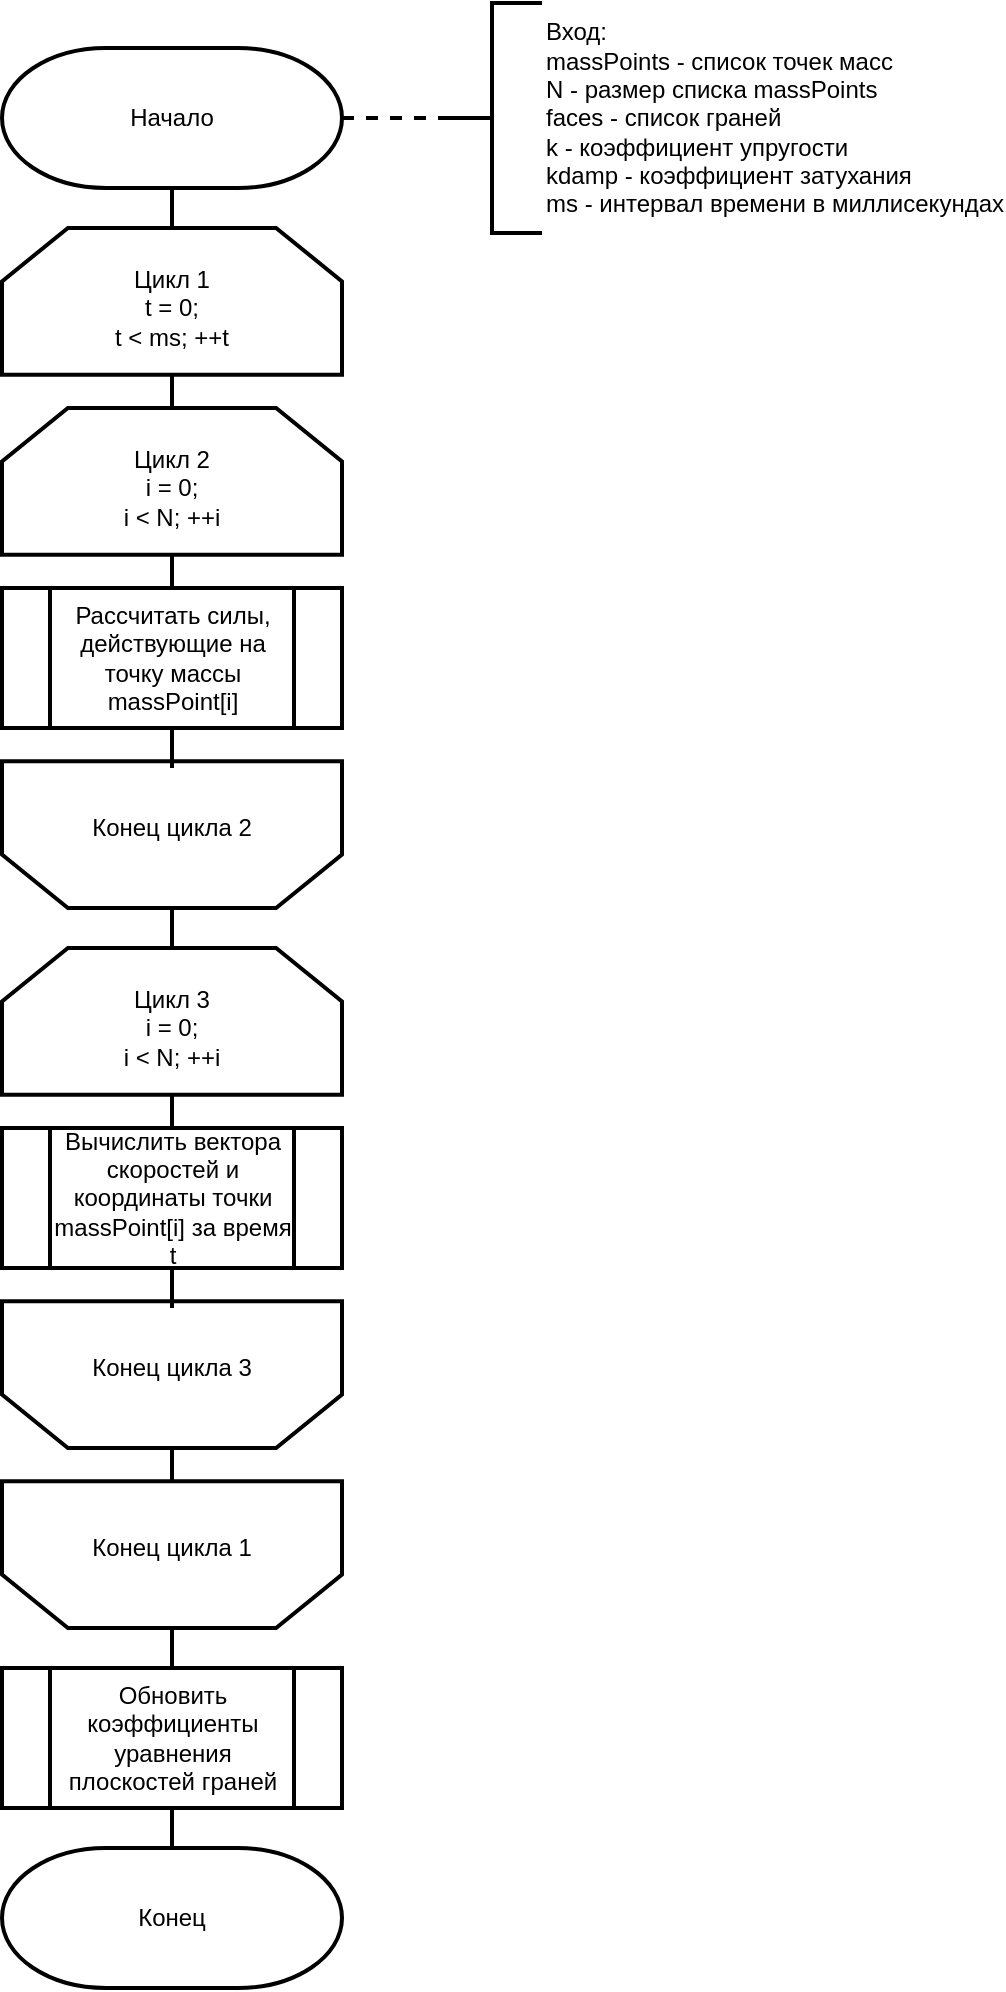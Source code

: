 <mxfile version="20.6.0" type="device"><diagram id="RQfWwE0GxTtF4_E6NPHU" name="Page-1"><mxGraphModel dx="1422" dy="738" grid="1" gridSize="10" guides="1" tooltips="1" connect="1" arrows="1" fold="1" page="1" pageScale="1" pageWidth="850" pageHeight="1100" math="0" shadow="0"><root><mxCell id="0"/><mxCell id="1" parent="0"/><mxCell id="FLx5JjDB00WB3iHDKI2o-13" style="edgeStyle=orthogonalEdgeStyle;rounded=0;orthogonalLoop=1;jettySize=auto;html=1;exitX=1;exitY=0.5;exitDx=0;exitDy=0;exitPerimeter=0;endArrow=none;endFill=0;dashed=1;strokeWidth=2;" parent="1" source="FLx5JjDB00WB3iHDKI2o-7" target="FLx5JjDB00WB3iHDKI2o-11" edge="1"><mxGeometry relative="1" as="geometry"/></mxCell><mxCell id="FLx5JjDB00WB3iHDKI2o-7" value="Начало" style="strokeWidth=2;html=1;shape=mxgraph.flowchart.terminator;whiteSpace=wrap;rounded=0;" parent="1" vertex="1"><mxGeometry x="340" y="30" width="170" height="70" as="geometry"/></mxCell><mxCell id="FLx5JjDB00WB3iHDKI2o-16" style="edgeStyle=orthogonalEdgeStyle;rounded=0;orthogonalLoop=1;jettySize=auto;html=1;exitX=0.5;exitY=1;exitDx=0;exitDy=0;exitPerimeter=0;strokeWidth=2;endArrow=none;endFill=0;" parent="1" source="FLx5JjDB00WB3iHDKI2o-8" target="FLx5JjDB00WB3iHDKI2o-14" edge="1"><mxGeometry relative="1" as="geometry"/></mxCell><mxCell id="FLx5JjDB00WB3iHDKI2o-30" style="edgeStyle=orthogonalEdgeStyle;rounded=0;orthogonalLoop=1;jettySize=auto;html=1;exitX=0.5;exitY=0;exitDx=0;exitDy=0;exitPerimeter=0;strokeWidth=2;endArrow=none;endFill=0;" parent="1" source="FLx5JjDB00WB3iHDKI2o-8" target="FLx5JjDB00WB3iHDKI2o-26" edge="1"><mxGeometry relative="1" as="geometry"/></mxCell><mxCell id="FLx5JjDB00WB3iHDKI2o-8" value="&lt;div&gt;Цикл 2&lt;br&gt;&lt;/div&gt;&lt;div&gt;i = 0;&lt;/div&gt;&lt;div&gt;i &amp;lt; N; ++i&lt;/div&gt;" style="strokeWidth=2;html=1;shape=stencil(rZVNb4MwDIZ/Ta5VIGIrx4m1p6qXHnZOqTuiQhIF1m7/fikuGh+DUa8SB/wa3gcbW2EiKTNpgYVcywKYeGVhuDHGemGjClX50N9mmHjiGF4wjJcYytJCWqF2lk7JfQ6YKStnTnBRh+rmoHQGDl3FivEX/8z1EklqtPYmyuiyk2nlvZlU2r/LP9GMLyLEfN1ijKwnFFCB66g/5W1RYOGaTArmkXYEUreihvsX6e1+UkAjrSjd67OCmbAtoS6+4GEPFy9n8nYkXkytjtTLZusI1Y3wROKVsQUUyV6mp3dnPvTh16+08rrcg0STLswZWkPX69VUAxqHXOmWw/O/HXoNfIBFFN1vwR/sQCmD8jfS3JQwMbReH0xErY6MkUiOxsHEfB1VnuM5Mja6A4NaxXOtFr4B);whiteSpace=wrap;rounded=0;" parent="1" vertex="1"><mxGeometry x="340" y="210" width="170" height="80" as="geometry"/></mxCell><mxCell id="FLx5JjDB00WB3iHDKI2o-21" style="edgeStyle=orthogonalEdgeStyle;rounded=0;orthogonalLoop=1;jettySize=auto;html=1;exitX=0.5;exitY=0;exitDx=0;exitDy=0;exitPerimeter=0;strokeWidth=2;endArrow=none;endFill=0;" parent="1" source="FLx5JjDB00WB3iHDKI2o-9" target="FLx5JjDB00WB3iHDKI2o-18" edge="1"><mxGeometry relative="1" as="geometry"/></mxCell><mxCell id="FLx5JjDB00WB3iHDKI2o-9" value="Конец цикла 2" style="strokeWidth=2;html=1;shape=stencil(rZVNb4MwDIZ/Ta5VIGIrx4m1p6qXHnZOqTuiQhIF1m7/fikuGh+DUa8SB/wa3gcbW2EiKTNpgYVcywKYeGVhuDHGemGjClX50N9mmHjiGF4wjJcYytJCWqF2lk7JfQ6YKStnTnBRh+rmoHQGDl3FivEX/8z1EklqtPYmyuiyk2nlvZlU2r/LP9GMLyLEfN1ijKwnFFCB66g/5W1RYOGaTArmkXYEUreihvsX6e1+UkAjrSjd67OCmbAtoS6+4GEPFy9n8nYkXkytjtTLZusI1Y3wROKVsQUUyV6mp3dnPvTh16+08rrcg0STLswZWkPX69VUAxqHXOmWw/O/HXoNfIBFFN1vwR/sQCmD8jfS3JQwMbReH0xErY6MkUiOxsHEfB1VnuM5Mja6A4NaxXOtFr4B);whiteSpace=wrap;rounded=0;direction=west;" parent="1" vertex="1"><mxGeometry x="340" y="380" width="170" height="80" as="geometry"/></mxCell><mxCell id="FLx5JjDB00WB3iHDKI2o-11" value="Вход:&lt;br&gt;massPoints - список точек масс&lt;br&gt;N - размер списка massPoints&lt;br&gt;&lt;div&gt;faces - список граней&lt;/div&gt;&lt;div&gt;k - коэффициент упругости&lt;br&gt;kdamp - коэффициент затухания&lt;/div&gt;&lt;div&gt;ms - интервал времени в миллисекундах&lt;br&gt;&lt;/div&gt;" style="strokeWidth=2;html=1;shape=mxgraph.flowchart.annotation_2;align=left;labelPosition=right;pointerEvents=1;rounded=0;" parent="1" vertex="1"><mxGeometry x="560" y="7.5" width="50" height="115" as="geometry"/></mxCell><mxCell id="FLx5JjDB00WB3iHDKI2o-17" style="edgeStyle=orthogonalEdgeStyle;rounded=0;orthogonalLoop=1;jettySize=auto;html=1;exitX=0.5;exitY=1;exitDx=0;exitDy=0;strokeWidth=2;endArrow=none;endFill=0;" parent="1" source="FLx5JjDB00WB3iHDKI2o-14" target="FLx5JjDB00WB3iHDKI2o-9" edge="1"><mxGeometry relative="1" as="geometry"/></mxCell><mxCell id="FLx5JjDB00WB3iHDKI2o-14" value="Рассчитать силы, действующие на точку массы massPoint[i]" style="verticalLabelPosition=middle;verticalAlign=middle;html=1;shape=process;whiteSpace=wrap;rounded=0;size=0.14;arcSize=6;strokeWidth=2;labelPosition=center;align=center;" parent="1" vertex="1"><mxGeometry x="340" y="300" width="170" height="70" as="geometry"/></mxCell><mxCell id="FLx5JjDB00WB3iHDKI2o-22" style="edgeStyle=orthogonalEdgeStyle;rounded=0;orthogonalLoop=1;jettySize=auto;html=1;exitX=0.5;exitY=1;exitDx=0;exitDy=0;exitPerimeter=0;strokeWidth=2;endArrow=none;endFill=0;" parent="1" source="FLx5JjDB00WB3iHDKI2o-18" target="FLx5JjDB00WB3iHDKI2o-20" edge="1"><mxGeometry relative="1" as="geometry"/></mxCell><mxCell id="FLx5JjDB00WB3iHDKI2o-18" value="&lt;div&gt;Цикл 3&lt;br&gt;&lt;/div&gt;&lt;div&gt;i = 0;&lt;/div&gt;&lt;div&gt;i &amp;lt; N; ++i&lt;/div&gt;" style="strokeWidth=2;html=1;shape=stencil(rZVNb4MwDIZ/Ta5VIGIrx4m1p6qXHnZOqTuiQhIF1m7/fikuGh+DUa8SB/wa3gcbW2EiKTNpgYVcywKYeGVhuDHGemGjClX50N9mmHjiGF4wjJcYytJCWqF2lk7JfQ6YKStnTnBRh+rmoHQGDl3FivEX/8z1EklqtPYmyuiyk2nlvZlU2r/LP9GMLyLEfN1ijKwnFFCB66g/5W1RYOGaTArmkXYEUreihvsX6e1+UkAjrSjd67OCmbAtoS6+4GEPFy9n8nYkXkytjtTLZusI1Y3wROKVsQUUyV6mp3dnPvTh16+08rrcg0STLswZWkPX69VUAxqHXOmWw/O/HXoNfIBFFN1vwR/sQCmD8jfS3JQwMbReH0xErY6MkUiOxsHEfB1VnuM5Mja6A4NaxXOtFr4B);whiteSpace=wrap;rounded=0;" parent="1" vertex="1"><mxGeometry x="340" y="480" width="170" height="80" as="geometry"/></mxCell><mxCell id="FLx5JjDB00WB3iHDKI2o-28" style="edgeStyle=orthogonalEdgeStyle;rounded=0;orthogonalLoop=1;jettySize=auto;html=1;exitX=0.5;exitY=0;exitDx=0;exitDy=0;exitPerimeter=0;strokeWidth=2;endArrow=none;endFill=0;" parent="1" source="FLx5JjDB00WB3iHDKI2o-19" target="FLx5JjDB00WB3iHDKI2o-27" edge="1"><mxGeometry relative="1" as="geometry"/></mxCell><mxCell id="FLx5JjDB00WB3iHDKI2o-19" value="Конец цикла 3" style="strokeWidth=2;html=1;shape=stencil(rZVNb4MwDIZ/Ta5VIGIrx4m1p6qXHnZOqTuiQhIF1m7/fikuGh+DUa8SB/wa3gcbW2EiKTNpgYVcywKYeGVhuDHGemGjClX50N9mmHjiGF4wjJcYytJCWqF2lk7JfQ6YKStnTnBRh+rmoHQGDl3FivEX/8z1EklqtPYmyuiyk2nlvZlU2r/LP9GMLyLEfN1ijKwnFFCB66g/5W1RYOGaTArmkXYEUreihvsX6e1+UkAjrSjd67OCmbAtoS6+4GEPFy9n8nYkXkytjtTLZusI1Y3wROKVsQUUyV6mp3dnPvTh16+08rrcg0STLswZWkPX69VUAxqHXOmWw/O/HXoNfIBFFN1vwR/sQCmD8jfS3JQwMbReH0xErY6MkUiOxsHEfB1VnuM5Mja6A4NaxXOtFr4B);whiteSpace=wrap;rounded=0;direction=west;" parent="1" vertex="1"><mxGeometry x="340" y="650" width="170" height="80" as="geometry"/></mxCell><mxCell id="FLx5JjDB00WB3iHDKI2o-23" style="edgeStyle=orthogonalEdgeStyle;rounded=0;orthogonalLoop=1;jettySize=auto;html=1;exitX=0.5;exitY=1;exitDx=0;exitDy=0;strokeWidth=2;endArrow=none;endFill=0;" parent="1" source="FLx5JjDB00WB3iHDKI2o-20" target="FLx5JjDB00WB3iHDKI2o-19" edge="1"><mxGeometry relative="1" as="geometry"/></mxCell><mxCell id="FLx5JjDB00WB3iHDKI2o-20" value="Вычислить вектора скоростей и координаты точки massPoint[i] за время t" style="verticalLabelPosition=middle;verticalAlign=middle;html=1;shape=process;whiteSpace=wrap;rounded=0;size=0.14;arcSize=6;strokeWidth=2;labelPosition=center;align=center;" parent="1" vertex="1"><mxGeometry x="340" y="570" width="170" height="70" as="geometry"/></mxCell><mxCell id="sdAkkCUmndSQtZu9oEF9-4" style="edgeStyle=orthogonalEdgeStyle;rounded=0;orthogonalLoop=1;jettySize=auto;html=1;exitX=0.5;exitY=0;exitDx=0;exitDy=0;exitPerimeter=0;strokeWidth=2;endArrow=none;endFill=0;" edge="1" parent="1" source="FLx5JjDB00WB3iHDKI2o-24" target="sdAkkCUmndSQtZu9oEF9-1"><mxGeometry relative="1" as="geometry"/></mxCell><mxCell id="FLx5JjDB00WB3iHDKI2o-24" value="Конец" style="strokeWidth=2;html=1;shape=mxgraph.flowchart.terminator;whiteSpace=wrap;rounded=0;" parent="1" vertex="1"><mxGeometry x="340" y="930" width="170" height="70" as="geometry"/></mxCell><mxCell id="FLx5JjDB00WB3iHDKI2o-31" style="edgeStyle=orthogonalEdgeStyle;rounded=0;orthogonalLoop=1;jettySize=auto;html=1;exitX=0.5;exitY=0;exitDx=0;exitDy=0;exitPerimeter=0;strokeWidth=2;endArrow=none;endFill=0;" parent="1" source="FLx5JjDB00WB3iHDKI2o-26" target="FLx5JjDB00WB3iHDKI2o-7" edge="1"><mxGeometry relative="1" as="geometry"/></mxCell><mxCell id="FLx5JjDB00WB3iHDKI2o-26" value="&lt;div&gt;Цикл 1&lt;br&gt;&lt;/div&gt;&lt;div&gt;t = 0;&lt;/div&gt;&lt;div&gt;t &amp;lt; ms; ++t&lt;/div&gt;" style="strokeWidth=2;html=1;shape=stencil(rZVNb4MwDIZ/Ta5VIGIrx4m1p6qXHnZOqTuiQhIF1m7/fikuGh+DUa8SB/wa3gcbW2EiKTNpgYVcywKYeGVhuDHGemGjClX50N9mmHjiGF4wjJcYytJCWqF2lk7JfQ6YKStnTnBRh+rmoHQGDl3FivEX/8z1EklqtPYmyuiyk2nlvZlU2r/LP9GMLyLEfN1ijKwnFFCB66g/5W1RYOGaTArmkXYEUreihvsX6e1+UkAjrSjd67OCmbAtoS6+4GEPFy9n8nYkXkytjtTLZusI1Y3wROKVsQUUyV6mp3dnPvTh16+08rrcg0STLswZWkPX69VUAxqHXOmWw/O/HXoNfIBFFN1vwR/sQCmD8jfS3JQwMbReH0xErY6MkUiOxsHEfB1VnuM5Mja6A4NaxXOtFr4B);whiteSpace=wrap;rounded=0;" parent="1" vertex="1"><mxGeometry x="340" y="120" width="170" height="80" as="geometry"/></mxCell><mxCell id="sdAkkCUmndSQtZu9oEF9-2" style="edgeStyle=orthogonalEdgeStyle;rounded=0;orthogonalLoop=1;jettySize=auto;html=1;exitX=0.5;exitY=0;exitDx=0;exitDy=0;exitPerimeter=0;strokeWidth=2;endArrow=none;endFill=0;" edge="1" parent="1" source="FLx5JjDB00WB3iHDKI2o-27" target="sdAkkCUmndSQtZu9oEF9-1"><mxGeometry relative="1" as="geometry"/></mxCell><mxCell id="FLx5JjDB00WB3iHDKI2o-27" value="Конец цикла 1" style="strokeWidth=2;html=1;shape=stencil(rZVNb4MwDIZ/Ta5VIGIrx4m1p6qXHnZOqTuiQhIF1m7/fikuGh+DUa8SB/wa3gcbW2EiKTNpgYVcywKYeGVhuDHGemGjClX50N9mmHjiGF4wjJcYytJCWqF2lk7JfQ6YKStnTnBRh+rmoHQGDl3FivEX/8z1EklqtPYmyuiyk2nlvZlU2r/LP9GMLyLEfN1ijKwnFFCB66g/5W1RYOGaTArmkXYEUreihvsX6e1+UkAjrSjd67OCmbAtoS6+4GEPFy9n8nYkXkytjtTLZusI1Y3wROKVsQUUyV6mp3dnPvTh16+08rrcg0STLswZWkPX69VUAxqHXOmWw/O/HXoNfIBFFN1vwR/sQCmD8jfS3JQwMbReH0xErY6MkUiOxsHEfB1VnuM5Mja6A4NaxXOtFr4B);whiteSpace=wrap;rounded=0;direction=west;" parent="1" vertex="1"><mxGeometry x="340" y="740" width="170" height="80" as="geometry"/></mxCell><mxCell id="sdAkkCUmndSQtZu9oEF9-1" value="Обновить коэффициенты уравнения плоскостей граней" style="verticalLabelPosition=middle;verticalAlign=middle;html=1;shape=process;whiteSpace=wrap;rounded=0;size=0.14;arcSize=6;strokeWidth=2;labelPosition=center;align=center;" vertex="1" parent="1"><mxGeometry x="340" y="840" width="170" height="70" as="geometry"/></mxCell></root></mxGraphModel></diagram></mxfile>